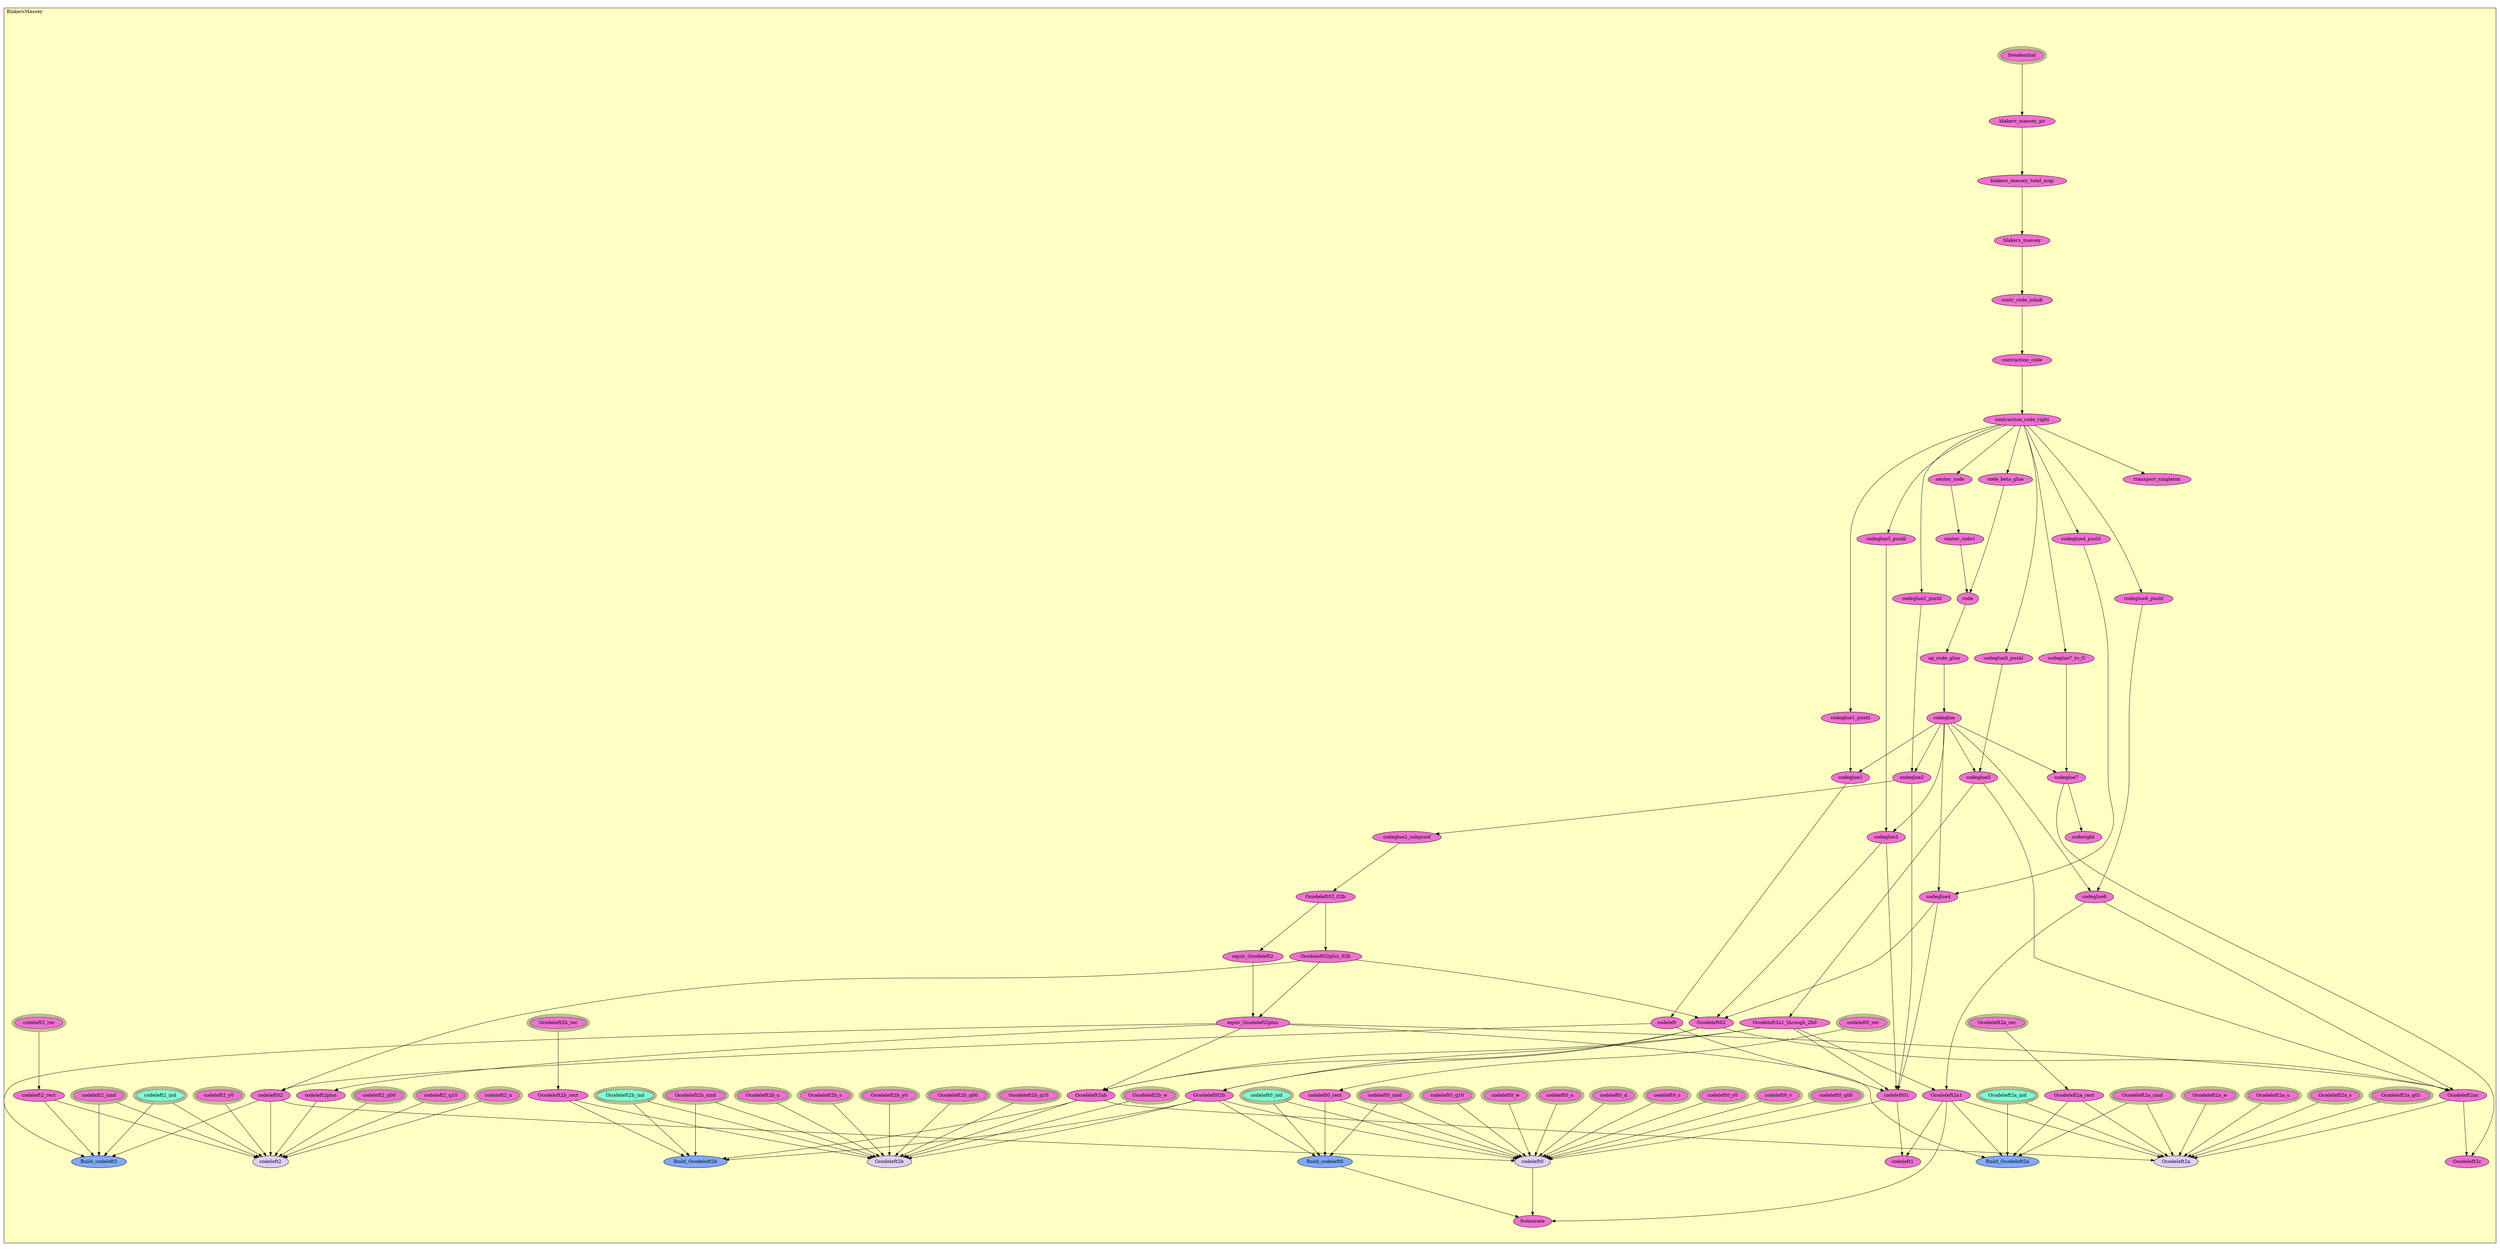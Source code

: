 digraph HoTT_Homotopy_BlakersMassey {
  graph [ratio=0.5]
  node [style=filled]
BlakersMassey_freudenthal [label="freudenthal", URL=<BlakersMassey.html#freudenthal>, peripheries=3, fillcolor="#F070D1"] ;
BlakersMassey_blakers_massey_po [label="blakers_massey_po", URL=<BlakersMassey.html#blakers_massey_po>, fillcolor="#F070D1"] ;
BlakersMassey_blakers_massey_total_map [label="blakers_massey_total_map", URL=<BlakersMassey.html#blakers_massey_total_map>, fillcolor="#F070D1"] ;
BlakersMassey_blakers_massey [label="blakers_massey", URL=<BlakersMassey.html#blakers_massey>, fillcolor="#F070D1"] ;
BlakersMassey_contr_code_inhab [label="contr_code_inhab", URL=<BlakersMassey.html#contr_code_inhab>, fillcolor="#F070D1"] ;
BlakersMassey_contraction_code [label="contraction_code", URL=<BlakersMassey.html#contraction_code>, fillcolor="#F070D1"] ;
BlakersMassey_contraction_code_right [label="contraction_code_right", URL=<BlakersMassey.html#contraction_code_right>, fillcolor="#F070D1"] ;
BlakersMassey_center_code [label="center_code", URL=<BlakersMassey.html#center_code>, fillcolor="#F070D1"] ;
BlakersMassey_center_code1 [label="center_code1", URL=<BlakersMassey.html#center_code1>, fillcolor="#F070D1"] ;
BlakersMassey_code_beta_glue [label="code_beta_glue", URL=<BlakersMassey.html#code_beta_glue>, fillcolor="#F070D1"] ;
BlakersMassey_code [label="code", URL=<BlakersMassey.html#code>, fillcolor="#F070D1"] ;
BlakersMassey_ap_code_glue [label="ap_code_glue", URL=<BlakersMassey.html#ap_code_glue>, fillcolor="#F070D1"] ;
BlakersMassey_codeglue [label="codeglue", URL=<BlakersMassey.html#codeglue>, fillcolor="#F070D1"] ;
BlakersMassey_codeglue7_to_O [label="codeglue7_to_O", URL=<BlakersMassey.html#codeglue7_to_O>, fillcolor="#F070D1"] ;
BlakersMassey_codeglue7 [label="codeglue7", URL=<BlakersMassey.html#codeglue7>, fillcolor="#F070D1"] ;
BlakersMassey_codeglue6_pushl [label="codeglue6_pushl", URL=<BlakersMassey.html#codeglue6_pushl>, fillcolor="#F070D1"] ;
BlakersMassey_codeglue6 [label="codeglue6", URL=<BlakersMassey.html#codeglue6>, fillcolor="#F070D1"] ;
BlakersMassey_codeglue5_pushl [label="codeglue5_pushl", URL=<BlakersMassey.html#codeglue5_pushl>, fillcolor="#F070D1"] ;
BlakersMassey_codeglue5 [label="codeglue5", URL=<BlakersMassey.html#codeglue5>, fillcolor="#F070D1"] ;
BlakersMassey_codeglue4_pushl [label="codeglue4_pushl", URL=<BlakersMassey.html#codeglue4_pushl>, fillcolor="#F070D1"] ;
BlakersMassey_codeglue4 [label="codeglue4", URL=<BlakersMassey.html#codeglue4>, fillcolor="#F070D1"] ;
BlakersMassey_codeglue3_pushl [label="codeglue3_pushl", URL=<BlakersMassey.html#codeglue3_pushl>, fillcolor="#F070D1"] ;
BlakersMassey_codeglue3 [label="codeglue3", URL=<BlakersMassey.html#codeglue3>, fillcolor="#F070D1"] ;
BlakersMassey_codeglue2_pushl [label="codeglue2_pushl", URL=<BlakersMassey.html#codeglue2_pushl>, fillcolor="#F070D1"] ;
BlakersMassey_codeglue2 [label="codeglue2", URL=<BlakersMassey.html#codeglue2>, fillcolor="#F070D1"] ;
BlakersMassey_codeglue2_subproof [label="codeglue2_subproof", URL=<BlakersMassey.html#codeglue2_subproof>, fillcolor="#F070D1"] ;
BlakersMassey_codeglue1_pushl [label="codeglue1_pushl", URL=<BlakersMassey.html#codeglue1_pushl>, fillcolor="#F070D1"] ;
BlakersMassey_codeglue1 [label="codeglue1", URL=<BlakersMassey.html#codeglue1>, fillcolor="#F070D1"] ;
BlakersMassey_Ocodeleft2a1_through_2b0 [label="Ocodeleft2a1_through_2b0", URL=<BlakersMassey.html#Ocodeleft2a1_through_2b0>, fillcolor="#F070D1"] ;
BlakersMassey_Ocodeleft2a1 [label="Ocodeleft2a1", URL=<BlakersMassey.html#Ocodeleft2a1>, fillcolor="#F070D1"] ;
BlakersMassey_Ocodeleft02_02b [label="Ocodeleft02_02b", URL=<BlakersMassey.html#Ocodeleft02_02b>, fillcolor="#F070D1"] ;
BlakersMassey_Ocodeleft02plus_02b [label="Ocodeleft02plus_02b", URL=<BlakersMassey.html#Ocodeleft02plus_02b>, fillcolor="#F070D1"] ;
BlakersMassey_Ocodeleft02 [label="Ocodeleft02", URL=<BlakersMassey.html#Ocodeleft02>, fillcolor="#F070D1"] ;
BlakersMassey_Ocodeleft02b [label="Ocodeleft02b", URL=<BlakersMassey.html#Ocodeleft02b>, fillcolor="#F070D1"] ;
BlakersMassey_equiv_Ocodeleft2 [label="equiv_Ocodeleft2", URL=<BlakersMassey.html#equiv_Ocodeleft2>, fillcolor="#F070D1"] ;
BlakersMassey_equiv_Ocodeleft2plus [label="equiv_Ocodeleft2plus", URL=<BlakersMassey.html#equiv_Ocodeleft2plus>, fillcolor="#F070D1"] ;
BlakersMassey_Ocodeleft2ac [label="Ocodeleft2ac", URL=<BlakersMassey.html#Ocodeleft2ac>, fillcolor="#F070D1"] ;
BlakersMassey_Ocodeleft2ab [label="Ocodeleft2ab", URL=<BlakersMassey.html#Ocodeleft2ab>, fillcolor="#F070D1"] ;
BlakersMassey_Ocodeleft2a_u [label="Ocodeleft2a_u", URL=<BlakersMassey.html#Ocodeleft2a_u>, peripheries=3, fillcolor="#F070D1"] ;
BlakersMassey_Ocodeleft2a_w [label="Ocodeleft2a_w", URL=<BlakersMassey.html#Ocodeleft2a_w>, peripheries=3, fillcolor="#F070D1"] ;
BlakersMassey_Ocodeleft2a_q01 [label="Ocodeleft2a_q01", URL=<BlakersMassey.html#Ocodeleft2a_q01>, peripheries=3, fillcolor="#F070D1"] ;
BlakersMassey_Ocodeleft2a_s [label="Ocodeleft2a_s", URL=<BlakersMassey.html#Ocodeleft2a_s>, peripheries=3, fillcolor="#F070D1"] ;
BlakersMassey_Ocodeleft2a_sind [label="Ocodeleft2a_sind", URL=<BlakersMassey.html#Ocodeleft2a_sind>, peripheries=3, fillcolor="#F070D1"] ;
BlakersMassey_Ocodeleft2a_rec [label="Ocodeleft2a_rec", URL=<BlakersMassey.html#Ocodeleft2a_rec>, peripheries=3, fillcolor="#F070D1"] ;
BlakersMassey_Ocodeleft2a_ind [label="Ocodeleft2a_ind", URL=<BlakersMassey.html#Ocodeleft2a_ind>, peripheries=3, fillcolor="#7FFFD4"] ;
BlakersMassey_Ocodeleft2a_rect [label="Ocodeleft2a_rect", URL=<BlakersMassey.html#Ocodeleft2a_rect>, fillcolor="#F070D1"] ;
BlakersMassey_Build_Ocodeleft2a [label="Build_Ocodeleft2a", URL=<BlakersMassey.html#Build_Ocodeleft2a>, fillcolor="#7FAAFF"] ;
BlakersMassey_Ocodeleft2a [label="Ocodeleft2a", URL=<BlakersMassey.html#Ocodeleft2a>, fillcolor="#E2CDFA"] ;
BlakersMassey_Ocodeleft2c [label="Ocodeleft2c", URL=<BlakersMassey.html#Ocodeleft2c>, fillcolor="#F070D1"] ;
BlakersMassey_Ocodeleft2b_u [label="Ocodeleft2b_u", URL=<BlakersMassey.html#Ocodeleft2b_u>, peripheries=3, fillcolor="#F070D1"] ;
BlakersMassey_Ocodeleft2b_w [label="Ocodeleft2b_w", URL=<BlakersMassey.html#Ocodeleft2b_w>, peripheries=3, fillcolor="#F070D1"] ;
BlakersMassey_Ocodeleft2b_q10 [label="Ocodeleft2b_q10", URL=<BlakersMassey.html#Ocodeleft2b_q10>, peripheries=3, fillcolor="#F070D1"] ;
BlakersMassey_Ocodeleft2b_q00 [label="Ocodeleft2b_q00", URL=<BlakersMassey.html#Ocodeleft2b_q00>, peripheries=3, fillcolor="#F070D1"] ;
BlakersMassey_Ocodeleft2b_y0 [label="Ocodeleft2b_y0", URL=<BlakersMassey.html#Ocodeleft2b_y0>, peripheries=3, fillcolor="#F070D1"] ;
BlakersMassey_Ocodeleft2b_s [label="Ocodeleft2b_s", URL=<BlakersMassey.html#Ocodeleft2b_s>, peripheries=3, fillcolor="#F070D1"] ;
BlakersMassey_Ocodeleft2b_sind [label="Ocodeleft2b_sind", URL=<BlakersMassey.html#Ocodeleft2b_sind>, peripheries=3, fillcolor="#F070D1"] ;
BlakersMassey_Ocodeleft2b_rec [label="Ocodeleft2b_rec", URL=<BlakersMassey.html#Ocodeleft2b_rec>, peripheries=3, fillcolor="#F070D1"] ;
BlakersMassey_Ocodeleft2b_ind [label="Ocodeleft2b_ind", URL=<BlakersMassey.html#Ocodeleft2b_ind>, peripheries=3, fillcolor="#7FFFD4"] ;
BlakersMassey_Ocodeleft2b_rect [label="Ocodeleft2b_rect", URL=<BlakersMassey.html#Ocodeleft2b_rect>, fillcolor="#F070D1"] ;
BlakersMassey_Build_Ocodeleft2b [label="Build_Ocodeleft2b", URL=<BlakersMassey.html#Build_Ocodeleft2b>, fillcolor="#7FAAFF"] ;
BlakersMassey_Ocodeleft2b [label="Ocodeleft2b", URL=<BlakersMassey.html#Ocodeleft2b>, fillcolor="#E2CDFA"] ;
BlakersMassey_codeleft2plus [label="codeleft2plus", URL=<BlakersMassey.html#codeleft2plus>, fillcolor="#F070D1"] ;
BlakersMassey_codeleft [label="codeleft", URL=<BlakersMassey.html#codeleft>, fillcolor="#F070D1"] ;
BlakersMassey_codeleft02 [label="codeleft02", URL=<BlakersMassey.html#codeleft02>, fillcolor="#F070D1"] ;
BlakersMassey_codeleft01 [label="codeleft01", URL=<BlakersMassey.html#codeleft01>, fillcolor="#F070D1"] ;
BlakersMassey_codeleft0_d [label="codeleft0_d", URL=<BlakersMassey.html#codeleft0_d>, peripheries=3, fillcolor="#F070D1"] ;
BlakersMassey_codeleft0_u [label="codeleft0_u", URL=<BlakersMassey.html#codeleft0_u>, peripheries=3, fillcolor="#F070D1"] ;
BlakersMassey_codeleft0_w [label="codeleft0_w", URL=<BlakersMassey.html#codeleft0_w>, peripheries=3, fillcolor="#F070D1"] ;
BlakersMassey_codeleft0_q10 [label="codeleft0_q10", URL=<BlakersMassey.html#codeleft0_q10>, peripheries=3, fillcolor="#F070D1"] ;
BlakersMassey_codeleft0_q00 [label="codeleft0_q00", URL=<BlakersMassey.html#codeleft0_q00>, peripheries=3, fillcolor="#F070D1"] ;
BlakersMassey_codeleft0_v [label="codeleft0_v", URL=<BlakersMassey.html#codeleft0_v>, peripheries=3, fillcolor="#F070D1"] ;
BlakersMassey_codeleft0_y0 [label="codeleft0_y0", URL=<BlakersMassey.html#codeleft0_y0>, peripheries=3, fillcolor="#F070D1"] ;
BlakersMassey_codeleft0_s [label="codeleft0_s", URL=<BlakersMassey.html#codeleft0_s>, peripheries=3, fillcolor="#F070D1"] ;
BlakersMassey_codeleft0_sind [label="codeleft0_sind", URL=<BlakersMassey.html#codeleft0_sind>, peripheries=3, fillcolor="#F070D1"] ;
BlakersMassey_codeleft0_rec [label="codeleft0_rec", URL=<BlakersMassey.html#codeleft0_rec>, peripheries=3, fillcolor="#F070D1"] ;
BlakersMassey_codeleft0_ind [label="codeleft0_ind", URL=<BlakersMassey.html#codeleft0_ind>, peripheries=3, fillcolor="#7FFFD4"] ;
BlakersMassey_codeleft0_rect [label="codeleft0_rect", URL=<BlakersMassey.html#codeleft0_rect>, fillcolor="#F070D1"] ;
BlakersMassey_Build_codeleft0 [label="Build_codeleft0", URL=<BlakersMassey.html#Build_codeleft0>, fillcolor="#7FAAFF"] ;
BlakersMassey_codeleft0 [label="codeleft0", URL=<BlakersMassey.html#codeleft0>, fillcolor="#E2CDFA"] ;
BlakersMassey_codeleft2_u [label="codeleft2_u", URL=<BlakersMassey.html#codeleft2_u>, peripheries=3, fillcolor="#F070D1"] ;
BlakersMassey_codeleft2_q10 [label="codeleft2_q10", URL=<BlakersMassey.html#codeleft2_q10>, peripheries=3, fillcolor="#F070D1"] ;
BlakersMassey_codeleft2_q00 [label="codeleft2_q00", URL=<BlakersMassey.html#codeleft2_q00>, peripheries=3, fillcolor="#F070D1"] ;
BlakersMassey_codeleft2_y0 [label="codeleft2_y0", URL=<BlakersMassey.html#codeleft2_y0>, peripheries=3, fillcolor="#F070D1"] ;
BlakersMassey_codeleft2_sind [label="codeleft2_sind", URL=<BlakersMassey.html#codeleft2_sind>, peripheries=3, fillcolor="#F070D1"] ;
BlakersMassey_codeleft2_rec [label="codeleft2_rec", URL=<BlakersMassey.html#codeleft2_rec>, peripheries=3, fillcolor="#F070D1"] ;
BlakersMassey_codeleft2_ind [label="codeleft2_ind", URL=<BlakersMassey.html#codeleft2_ind>, peripheries=3, fillcolor="#7FFFD4"] ;
BlakersMassey_codeleft2_rect [label="codeleft2_rect", URL=<BlakersMassey.html#codeleft2_rect>, fillcolor="#F070D1"] ;
BlakersMassey_Build_codeleft2 [label="Build_codeleft2", URL=<BlakersMassey.html#Build_codeleft2>, fillcolor="#7FAAFF"] ;
BlakersMassey_codeleft2 [label="codeleft2", URL=<BlakersMassey.html#codeleft2>, fillcolor="#E2CDFA"] ;
BlakersMassey_codeleft1 [label="codeleft1", URL=<BlakersMassey.html#codeleft1>, fillcolor="#F070D1"] ;
BlakersMassey_coderight [label="coderight", URL=<BlakersMassey.html#coderight>, fillcolor="#F070D1"] ;
BlakersMassey_frobnicate [label="frobnicate", URL=<BlakersMassey.html#frobnicate>, fillcolor="#F070D1"] ;
BlakersMassey_transport_singleton [label="transport_singleton", URL=<BlakersMassey.html#transport_singleton>, fillcolor="#F070D1"] ;
  BlakersMassey_freudenthal -> BlakersMassey_blakers_massey_po [] ;
  BlakersMassey_blakers_massey_po -> BlakersMassey_blakers_massey_total_map [] ;
  BlakersMassey_blakers_massey_total_map -> BlakersMassey_blakers_massey [] ;
  BlakersMassey_blakers_massey -> BlakersMassey_contr_code_inhab [] ;
  BlakersMassey_contr_code_inhab -> BlakersMassey_contraction_code [] ;
  BlakersMassey_contraction_code -> BlakersMassey_contraction_code_right [] ;
  BlakersMassey_contraction_code_right -> BlakersMassey_center_code [] ;
  BlakersMassey_contraction_code_right -> BlakersMassey_code_beta_glue [] ;
  BlakersMassey_contraction_code_right -> BlakersMassey_codeglue7_to_O [] ;
  BlakersMassey_contraction_code_right -> BlakersMassey_codeglue6_pushl [] ;
  BlakersMassey_contraction_code_right -> BlakersMassey_codeglue5_pushl [] ;
  BlakersMassey_contraction_code_right -> BlakersMassey_codeglue4_pushl [] ;
  BlakersMassey_contraction_code_right -> BlakersMassey_codeglue3_pushl [] ;
  BlakersMassey_contraction_code_right -> BlakersMassey_codeglue2_pushl [] ;
  BlakersMassey_contraction_code_right -> BlakersMassey_codeglue1_pushl [] ;
  BlakersMassey_contraction_code_right -> BlakersMassey_transport_singleton [] ;
  BlakersMassey_center_code -> BlakersMassey_center_code1 [] ;
  BlakersMassey_center_code1 -> BlakersMassey_code [] ;
  BlakersMassey_code_beta_glue -> BlakersMassey_code [] ;
  BlakersMassey_code -> BlakersMassey_ap_code_glue [] ;
  BlakersMassey_ap_code_glue -> BlakersMassey_codeglue [] ;
  BlakersMassey_codeglue -> BlakersMassey_codeglue7 [] ;
  BlakersMassey_codeglue -> BlakersMassey_codeglue6 [] ;
  BlakersMassey_codeglue -> BlakersMassey_codeglue5 [] ;
  BlakersMassey_codeglue -> BlakersMassey_codeglue4 [] ;
  BlakersMassey_codeglue -> BlakersMassey_codeglue3 [] ;
  BlakersMassey_codeglue -> BlakersMassey_codeglue2 [] ;
  BlakersMassey_codeglue -> BlakersMassey_codeglue1 [] ;
  BlakersMassey_codeglue7_to_O -> BlakersMassey_codeglue7 [] ;
  BlakersMassey_codeglue7 -> BlakersMassey_Ocodeleft2c [] ;
  BlakersMassey_codeglue7 -> BlakersMassey_coderight [] ;
  BlakersMassey_codeglue6_pushl -> BlakersMassey_codeglue6 [] ;
  BlakersMassey_codeglue6 -> BlakersMassey_Ocodeleft2a1 [] ;
  BlakersMassey_codeglue6 -> BlakersMassey_Ocodeleft2ac [] ;
  BlakersMassey_codeglue5_pushl -> BlakersMassey_codeglue5 [] ;
  BlakersMassey_codeglue5 -> BlakersMassey_Ocodeleft2a1_through_2b0 [] ;
  BlakersMassey_codeglue5 -> BlakersMassey_Ocodeleft2ac [] ;
  BlakersMassey_codeglue4_pushl -> BlakersMassey_codeglue4 [] ;
  BlakersMassey_codeglue4 -> BlakersMassey_Ocodeleft02 [] ;
  BlakersMassey_codeglue4 -> BlakersMassey_codeleft01 [] ;
  BlakersMassey_codeglue3_pushl -> BlakersMassey_codeglue3 [] ;
  BlakersMassey_codeglue3 -> BlakersMassey_Ocodeleft02 [] ;
  BlakersMassey_codeglue3 -> BlakersMassey_codeleft01 [] ;
  BlakersMassey_codeglue2_pushl -> BlakersMassey_codeglue2 [] ;
  BlakersMassey_codeglue2 -> BlakersMassey_codeglue2_subproof [] ;
  BlakersMassey_codeglue2 -> BlakersMassey_codeleft01 [] ;
  BlakersMassey_codeglue2_subproof -> BlakersMassey_Ocodeleft02_02b [] ;
  BlakersMassey_codeglue1_pushl -> BlakersMassey_codeglue1 [] ;
  BlakersMassey_codeglue1 -> BlakersMassey_codeleft [] ;
  BlakersMassey_Ocodeleft2a1_through_2b0 -> BlakersMassey_Ocodeleft2a1 [] ;
  BlakersMassey_Ocodeleft2a1_through_2b0 -> BlakersMassey_Ocodeleft02b [] ;
  BlakersMassey_Ocodeleft2a1_through_2b0 -> BlakersMassey_Ocodeleft2ab [] ;
  BlakersMassey_Ocodeleft2a1_through_2b0 -> BlakersMassey_codeleft01 [] ;
  BlakersMassey_Ocodeleft2a1 -> BlakersMassey_Build_Ocodeleft2a [] ;
  BlakersMassey_Ocodeleft2a1 -> BlakersMassey_Ocodeleft2a [] ;
  BlakersMassey_Ocodeleft2a1 -> BlakersMassey_codeleft1 [] ;
  BlakersMassey_Ocodeleft2a1 -> BlakersMassey_frobnicate [] ;
  BlakersMassey_Ocodeleft02_02b -> BlakersMassey_Ocodeleft02plus_02b [] ;
  BlakersMassey_Ocodeleft02_02b -> BlakersMassey_equiv_Ocodeleft2 [] ;
  BlakersMassey_Ocodeleft02plus_02b -> BlakersMassey_Ocodeleft02 [] ;
  BlakersMassey_Ocodeleft02plus_02b -> BlakersMassey_equiv_Ocodeleft2plus [] ;
  BlakersMassey_Ocodeleft02plus_02b -> BlakersMassey_codeleft02 [] ;
  BlakersMassey_Ocodeleft02 -> BlakersMassey_Ocodeleft02b [] ;
  BlakersMassey_Ocodeleft02 -> BlakersMassey_Ocodeleft2ac [] ;
  BlakersMassey_Ocodeleft02 -> BlakersMassey_Ocodeleft2ab [] ;
  BlakersMassey_Ocodeleft02b -> BlakersMassey_Build_Ocodeleft2b [] ;
  BlakersMassey_Ocodeleft02b -> BlakersMassey_Ocodeleft2b [] ;
  BlakersMassey_Ocodeleft02b -> BlakersMassey_Build_codeleft0 [] ;
  BlakersMassey_Ocodeleft02b -> BlakersMassey_codeleft0 [] ;
  BlakersMassey_equiv_Ocodeleft2 -> BlakersMassey_equiv_Ocodeleft2plus [] ;
  BlakersMassey_equiv_Ocodeleft2plus -> BlakersMassey_Ocodeleft2ac [] ;
  BlakersMassey_equiv_Ocodeleft2plus -> BlakersMassey_Ocodeleft2ab [] ;
  BlakersMassey_equiv_Ocodeleft2plus -> BlakersMassey_Build_Ocodeleft2a [] ;
  BlakersMassey_equiv_Ocodeleft2plus -> BlakersMassey_codeleft2plus [] ;
  BlakersMassey_equiv_Ocodeleft2plus -> BlakersMassey_Build_codeleft2 [] ;
  BlakersMassey_Ocodeleft2ac -> BlakersMassey_Ocodeleft2a [] ;
  BlakersMassey_Ocodeleft2ac -> BlakersMassey_Ocodeleft2c [] ;
  BlakersMassey_Ocodeleft2ab -> BlakersMassey_Ocodeleft2a [] ;
  BlakersMassey_Ocodeleft2ab -> BlakersMassey_Build_Ocodeleft2b [] ;
  BlakersMassey_Ocodeleft2ab -> BlakersMassey_Ocodeleft2b [] ;
  BlakersMassey_Ocodeleft2a_u -> BlakersMassey_Ocodeleft2a [] ;
  BlakersMassey_Ocodeleft2a_w -> BlakersMassey_Ocodeleft2a [] ;
  BlakersMassey_Ocodeleft2a_q01 -> BlakersMassey_Ocodeleft2a [] ;
  BlakersMassey_Ocodeleft2a_s -> BlakersMassey_Ocodeleft2a [] ;
  BlakersMassey_Ocodeleft2a_sind -> BlakersMassey_Build_Ocodeleft2a [] ;
  BlakersMassey_Ocodeleft2a_sind -> BlakersMassey_Ocodeleft2a [] ;
  BlakersMassey_Ocodeleft2a_rec -> BlakersMassey_Ocodeleft2a_rect [] ;
  BlakersMassey_Ocodeleft2a_ind -> BlakersMassey_Build_Ocodeleft2a [] ;
  BlakersMassey_Ocodeleft2a_ind -> BlakersMassey_Ocodeleft2a [] ;
  BlakersMassey_Ocodeleft2a_rect -> BlakersMassey_Build_Ocodeleft2a [] ;
  BlakersMassey_Ocodeleft2a_rect -> BlakersMassey_Ocodeleft2a [] ;
  BlakersMassey_Ocodeleft2b_u -> BlakersMassey_Ocodeleft2b [] ;
  BlakersMassey_Ocodeleft2b_w -> BlakersMassey_Ocodeleft2b [] ;
  BlakersMassey_Ocodeleft2b_q10 -> BlakersMassey_Ocodeleft2b [] ;
  BlakersMassey_Ocodeleft2b_q00 -> BlakersMassey_Ocodeleft2b [] ;
  BlakersMassey_Ocodeleft2b_y0 -> BlakersMassey_Ocodeleft2b [] ;
  BlakersMassey_Ocodeleft2b_s -> BlakersMassey_Ocodeleft2b [] ;
  BlakersMassey_Ocodeleft2b_sind -> BlakersMassey_Build_Ocodeleft2b [] ;
  BlakersMassey_Ocodeleft2b_sind -> BlakersMassey_Ocodeleft2b [] ;
  BlakersMassey_Ocodeleft2b_rec -> BlakersMassey_Ocodeleft2b_rect [] ;
  BlakersMassey_Ocodeleft2b_ind -> BlakersMassey_Build_Ocodeleft2b [] ;
  BlakersMassey_Ocodeleft2b_ind -> BlakersMassey_Ocodeleft2b [] ;
  BlakersMassey_Ocodeleft2b_rect -> BlakersMassey_Build_Ocodeleft2b [] ;
  BlakersMassey_Ocodeleft2b_rect -> BlakersMassey_Ocodeleft2b [] ;
  BlakersMassey_codeleft2plus -> BlakersMassey_codeleft2 [] ;
  BlakersMassey_codeleft -> BlakersMassey_codeleft02 [] ;
  BlakersMassey_codeleft -> BlakersMassey_codeleft01 [] ;
  BlakersMassey_codeleft02 -> BlakersMassey_codeleft0 [] ;
  BlakersMassey_codeleft02 -> BlakersMassey_Build_codeleft2 [] ;
  BlakersMassey_codeleft02 -> BlakersMassey_codeleft2 [] ;
  BlakersMassey_codeleft01 -> BlakersMassey_codeleft0 [] ;
  BlakersMassey_codeleft01 -> BlakersMassey_codeleft1 [] ;
  BlakersMassey_codeleft0_d -> BlakersMassey_codeleft0 [] ;
  BlakersMassey_codeleft0_u -> BlakersMassey_codeleft0 [] ;
  BlakersMassey_codeleft0_w -> BlakersMassey_codeleft0 [] ;
  BlakersMassey_codeleft0_q10 -> BlakersMassey_codeleft0 [] ;
  BlakersMassey_codeleft0_q00 -> BlakersMassey_codeleft0 [] ;
  BlakersMassey_codeleft0_v -> BlakersMassey_codeleft0 [] ;
  BlakersMassey_codeleft0_y0 -> BlakersMassey_codeleft0 [] ;
  BlakersMassey_codeleft0_s -> BlakersMassey_codeleft0 [] ;
  BlakersMassey_codeleft0_sind -> BlakersMassey_Build_codeleft0 [] ;
  BlakersMassey_codeleft0_sind -> BlakersMassey_codeleft0 [] ;
  BlakersMassey_codeleft0_rec -> BlakersMassey_codeleft0_rect [] ;
  BlakersMassey_codeleft0_ind -> BlakersMassey_Build_codeleft0 [] ;
  BlakersMassey_codeleft0_ind -> BlakersMassey_codeleft0 [] ;
  BlakersMassey_codeleft0_rect -> BlakersMassey_Build_codeleft0 [] ;
  BlakersMassey_codeleft0_rect -> BlakersMassey_codeleft0 [] ;
  BlakersMassey_Build_codeleft0 -> BlakersMassey_frobnicate [] ;
  BlakersMassey_codeleft0 -> BlakersMassey_frobnicate [] ;
  BlakersMassey_codeleft2_u -> BlakersMassey_codeleft2 [] ;
  BlakersMassey_codeleft2_q10 -> BlakersMassey_codeleft2 [] ;
  BlakersMassey_codeleft2_q00 -> BlakersMassey_codeleft2 [] ;
  BlakersMassey_codeleft2_y0 -> BlakersMassey_codeleft2 [] ;
  BlakersMassey_codeleft2_sind -> BlakersMassey_Build_codeleft2 [] ;
  BlakersMassey_codeleft2_sind -> BlakersMassey_codeleft2 [] ;
  BlakersMassey_codeleft2_rec -> BlakersMassey_codeleft2_rect [] ;
  BlakersMassey_codeleft2_ind -> BlakersMassey_Build_codeleft2 [] ;
  BlakersMassey_codeleft2_ind -> BlakersMassey_codeleft2 [] ;
  BlakersMassey_codeleft2_rect -> BlakersMassey_Build_codeleft2 [] ;
  BlakersMassey_codeleft2_rect -> BlakersMassey_codeleft2 [] ;
subgraph cluster_BlakersMassey { label="BlakersMassey"; fillcolor="#FFFFC3"; labeljust=l; style=filled 
BlakersMassey_transport_singleton; BlakersMassey_frobnicate; BlakersMassey_coderight; BlakersMassey_codeleft1; BlakersMassey_codeleft2; BlakersMassey_Build_codeleft2; BlakersMassey_codeleft2_rect; BlakersMassey_codeleft2_ind; BlakersMassey_codeleft2_rec; BlakersMassey_codeleft2_sind; BlakersMassey_codeleft2_y0; BlakersMassey_codeleft2_q00; BlakersMassey_codeleft2_q10; BlakersMassey_codeleft2_u; BlakersMassey_codeleft0; BlakersMassey_Build_codeleft0; BlakersMassey_codeleft0_rect; BlakersMassey_codeleft0_ind; BlakersMassey_codeleft0_rec; BlakersMassey_codeleft0_sind; BlakersMassey_codeleft0_s; BlakersMassey_codeleft0_y0; BlakersMassey_codeleft0_v; BlakersMassey_codeleft0_q00; BlakersMassey_codeleft0_q10; BlakersMassey_codeleft0_w; BlakersMassey_codeleft0_u; BlakersMassey_codeleft0_d; BlakersMassey_codeleft01; BlakersMassey_codeleft02; BlakersMassey_codeleft; BlakersMassey_codeleft2plus; BlakersMassey_Ocodeleft2b; BlakersMassey_Build_Ocodeleft2b; BlakersMassey_Ocodeleft2b_rect; BlakersMassey_Ocodeleft2b_ind; BlakersMassey_Ocodeleft2b_rec; BlakersMassey_Ocodeleft2b_sind; BlakersMassey_Ocodeleft2b_s; BlakersMassey_Ocodeleft2b_y0; BlakersMassey_Ocodeleft2b_q00; BlakersMassey_Ocodeleft2b_q10; BlakersMassey_Ocodeleft2b_w; BlakersMassey_Ocodeleft2b_u; BlakersMassey_Ocodeleft2c; BlakersMassey_Ocodeleft2a; BlakersMassey_Build_Ocodeleft2a; BlakersMassey_Ocodeleft2a_rect; BlakersMassey_Ocodeleft2a_ind; BlakersMassey_Ocodeleft2a_rec; BlakersMassey_Ocodeleft2a_sind; BlakersMassey_Ocodeleft2a_s; BlakersMassey_Ocodeleft2a_q01; BlakersMassey_Ocodeleft2a_w; BlakersMassey_Ocodeleft2a_u; BlakersMassey_Ocodeleft2ab; BlakersMassey_Ocodeleft2ac; BlakersMassey_equiv_Ocodeleft2plus; BlakersMassey_equiv_Ocodeleft2; BlakersMassey_Ocodeleft02b; BlakersMassey_Ocodeleft02; BlakersMassey_Ocodeleft02plus_02b; BlakersMassey_Ocodeleft02_02b; BlakersMassey_Ocodeleft2a1; BlakersMassey_Ocodeleft2a1_through_2b0; BlakersMassey_codeglue1; BlakersMassey_codeglue1_pushl; BlakersMassey_codeglue2_subproof; BlakersMassey_codeglue2; BlakersMassey_codeglue2_pushl; BlakersMassey_codeglue3; BlakersMassey_codeglue3_pushl; BlakersMassey_codeglue4; BlakersMassey_codeglue4_pushl; BlakersMassey_codeglue5; BlakersMassey_codeglue5_pushl; BlakersMassey_codeglue6; BlakersMassey_codeglue6_pushl; BlakersMassey_codeglue7; BlakersMassey_codeglue7_to_O; BlakersMassey_codeglue; BlakersMassey_ap_code_glue; BlakersMassey_code; BlakersMassey_code_beta_glue; BlakersMassey_center_code1; BlakersMassey_center_code; BlakersMassey_contraction_code_right; BlakersMassey_contraction_code; BlakersMassey_contr_code_inhab; BlakersMassey_blakers_massey; BlakersMassey_blakers_massey_total_map; BlakersMassey_blakers_massey_po; BlakersMassey_freudenthal; };
} /* END */
